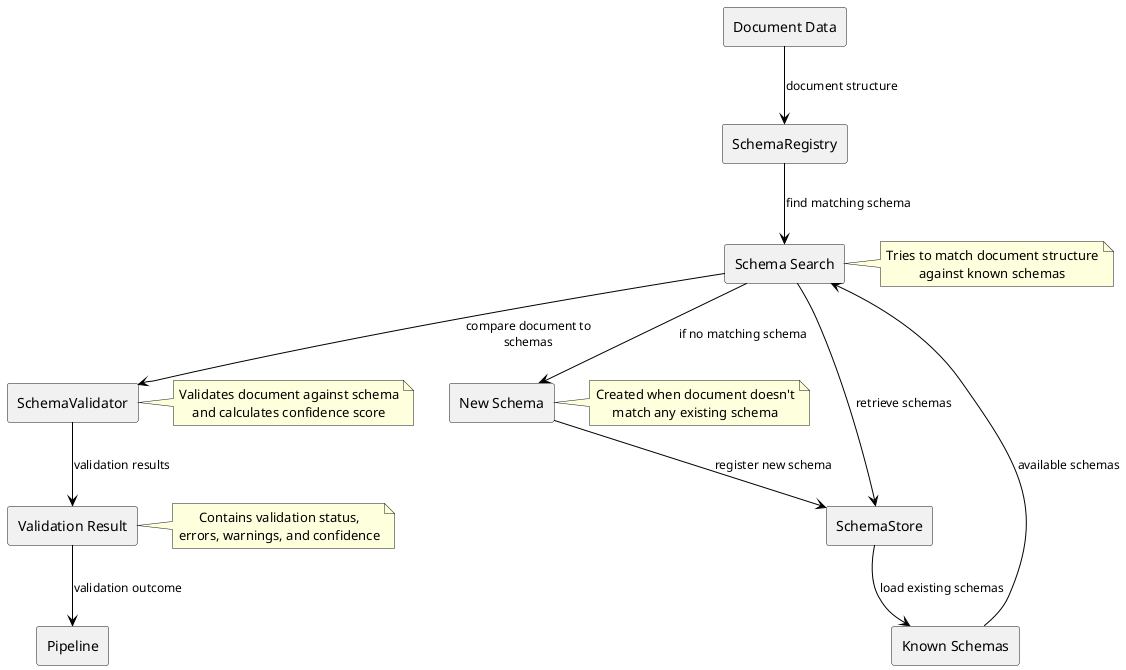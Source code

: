 ' Configure PlantUML server
!define PLANTUML_SERVER_URL https://www.plantuml.com/plantuml

@startuml SchemaRegistry_DataFlow
!include <archimate/Archimate>

' Define components
rectangle "Document Data" as DocData
rectangle "SchemaRegistry" as Registry
rectangle "Schema Search" as Search
rectangle "SchemaValidator" as Validator
rectangle "SchemaStore" as Store
rectangle "Known Schemas" as KnownSchemas
rectangle "New Schema" as NewSchema
rectangle "Validation Result" as Result
rectangle "Pipeline" as Pipeline

' Define data flow
DocData --> Registry : "document structure"
Registry --> Search : "find matching schema"

Search --> Store : "retrieve schemas"
Store --> KnownSchemas : "load existing schemas"
KnownSchemas --> Search : "available schemas"

Search --> Validator : "compare document to schemas"
Validator --> Result : "validation results"

' Alternative flow
Search --> NewSchema : "if no matching schema"
NewSchema --> Store : "register new schema"

Result --> Pipeline : "validation outcome"

' Add notes
note right of Search
  Tries to match document structure
  against known schemas
end note

note right of Validator
  Validates document against schema
  and calculates confidence score
end note

note right of NewSchema
  Created when document doesn't
  match any existing schema
end note

note right of Result
  Contains validation status,
  errors, warnings, and confidence
end note

@enduml